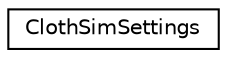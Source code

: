 digraph G
{
  edge [fontname="Helvetica",fontsize="10",labelfontname="Helvetica",labelfontsize="10"];
  node [fontname="Helvetica",fontsize="10",shape=record];
  rankdir=LR;
  Node1 [label="ClothSimSettings",height=0.2,width=0.4,color="black", fillcolor="white", style="filled",URL="$df/d87/structClothSimSettings.html"];
}
